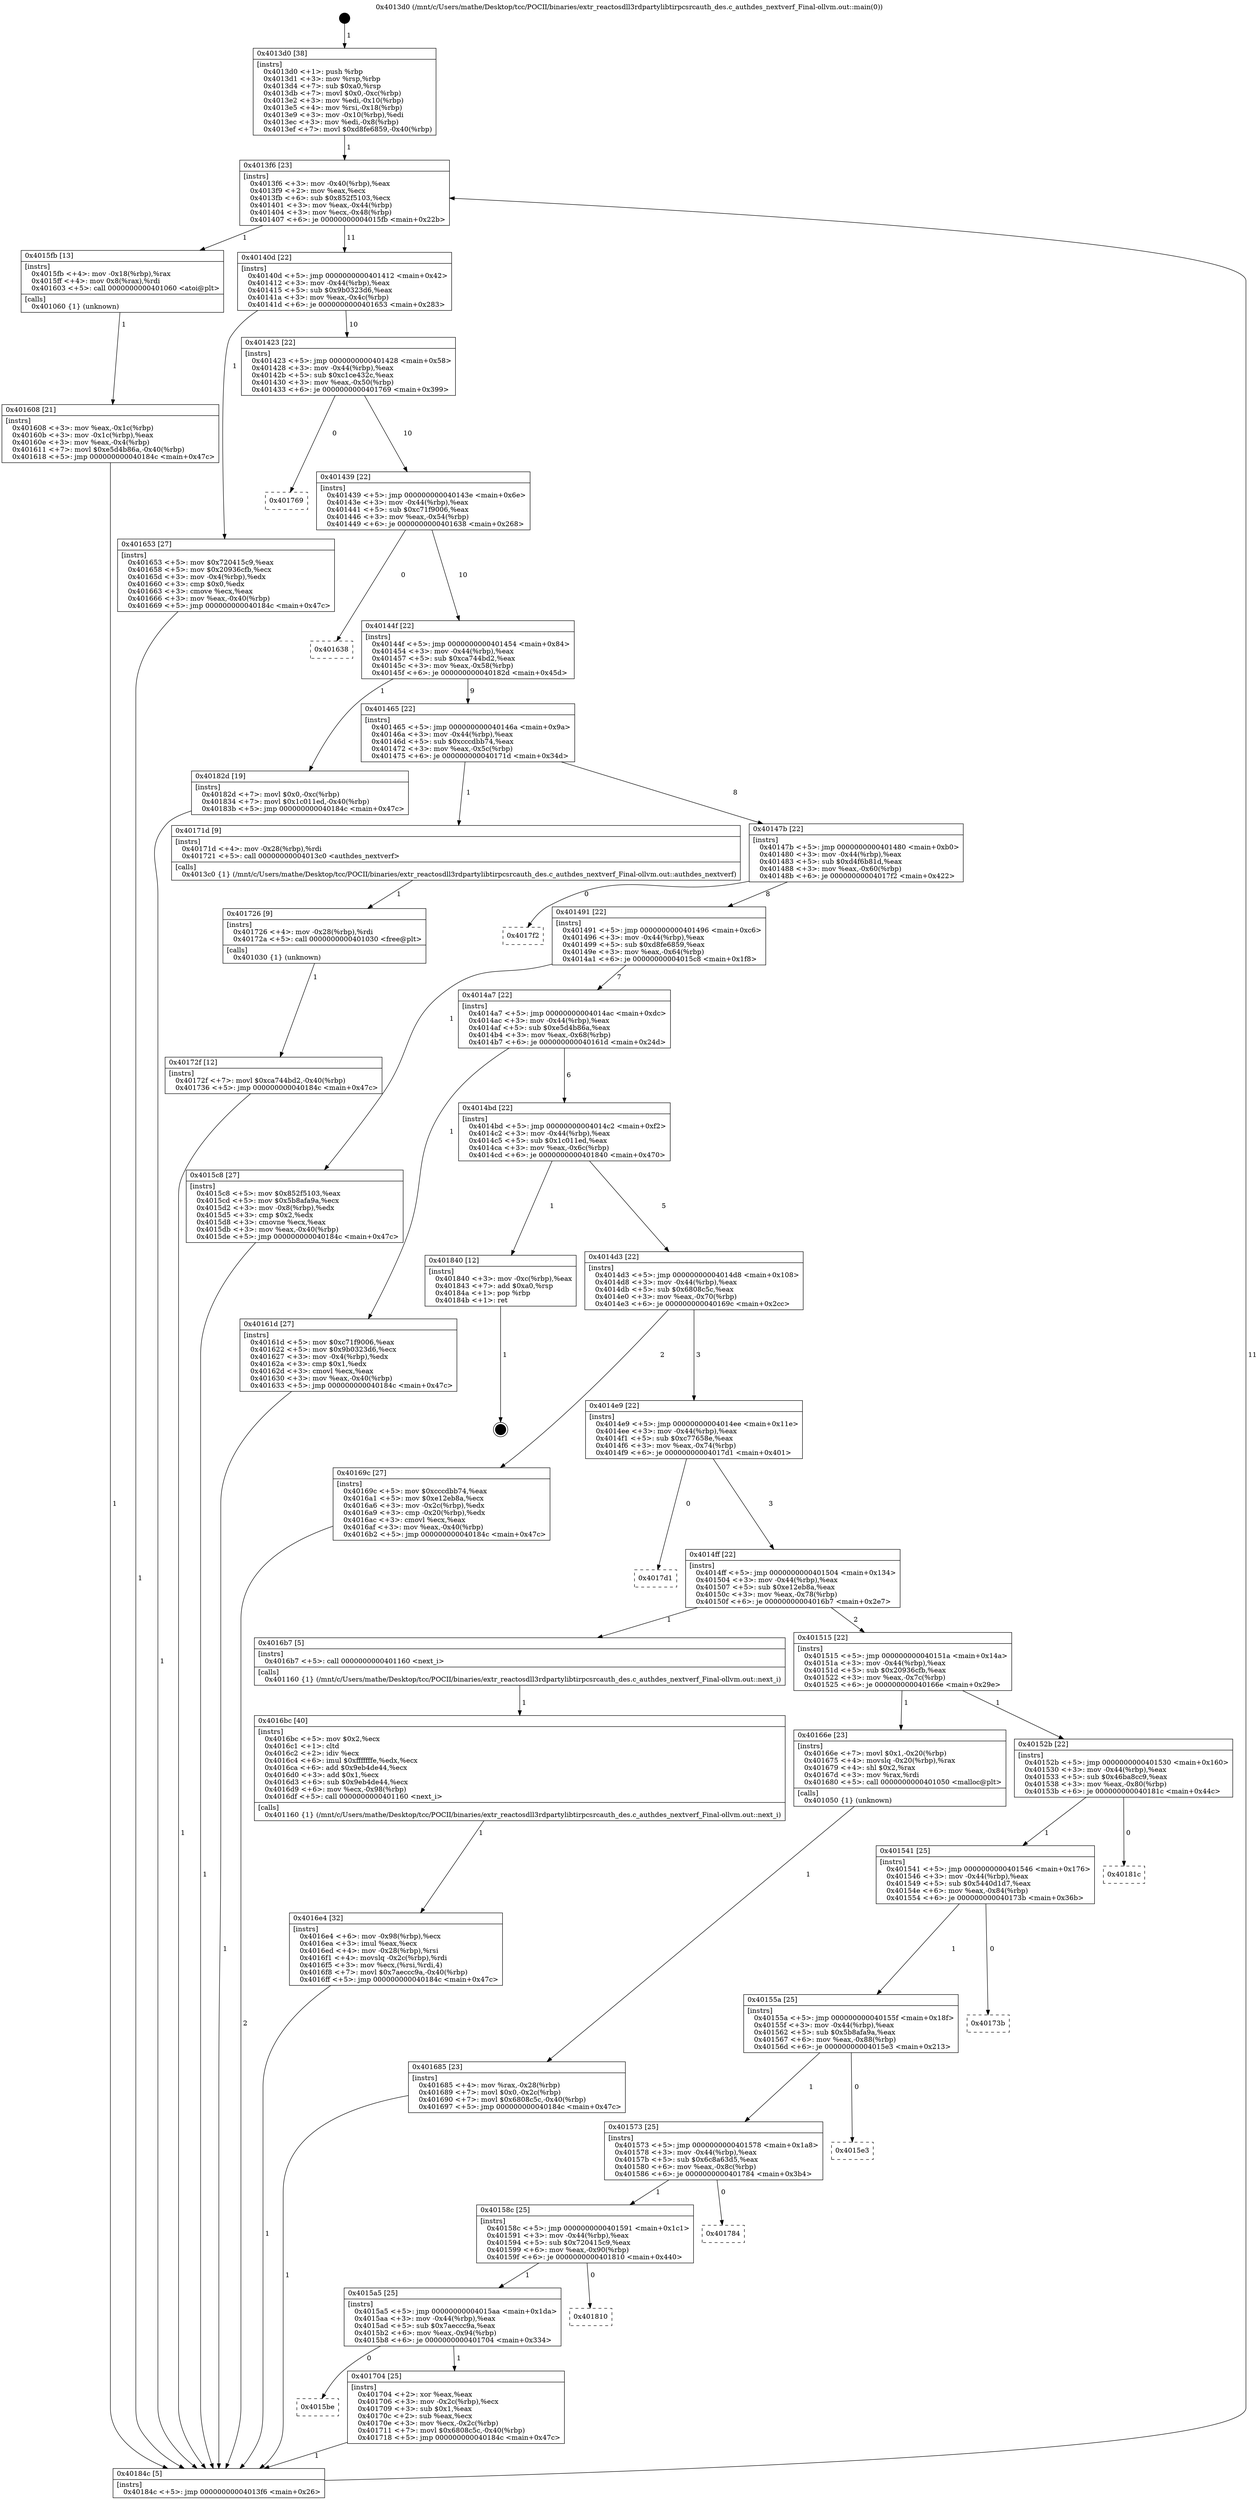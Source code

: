 digraph "0x4013d0" {
  label = "0x4013d0 (/mnt/c/Users/mathe/Desktop/tcc/POCII/binaries/extr_reactosdll3rdpartylibtirpcsrcauth_des.c_authdes_nextverf_Final-ollvm.out::main(0))"
  labelloc = "t"
  node[shape=record]

  Entry [label="",width=0.3,height=0.3,shape=circle,fillcolor=black,style=filled]
  "0x4013f6" [label="{
     0x4013f6 [23]\l
     | [instrs]\l
     &nbsp;&nbsp;0x4013f6 \<+3\>: mov -0x40(%rbp),%eax\l
     &nbsp;&nbsp;0x4013f9 \<+2\>: mov %eax,%ecx\l
     &nbsp;&nbsp;0x4013fb \<+6\>: sub $0x852f5103,%ecx\l
     &nbsp;&nbsp;0x401401 \<+3\>: mov %eax,-0x44(%rbp)\l
     &nbsp;&nbsp;0x401404 \<+3\>: mov %ecx,-0x48(%rbp)\l
     &nbsp;&nbsp;0x401407 \<+6\>: je 00000000004015fb \<main+0x22b\>\l
  }"]
  "0x4015fb" [label="{
     0x4015fb [13]\l
     | [instrs]\l
     &nbsp;&nbsp;0x4015fb \<+4\>: mov -0x18(%rbp),%rax\l
     &nbsp;&nbsp;0x4015ff \<+4\>: mov 0x8(%rax),%rdi\l
     &nbsp;&nbsp;0x401603 \<+5\>: call 0000000000401060 \<atoi@plt\>\l
     | [calls]\l
     &nbsp;&nbsp;0x401060 \{1\} (unknown)\l
  }"]
  "0x40140d" [label="{
     0x40140d [22]\l
     | [instrs]\l
     &nbsp;&nbsp;0x40140d \<+5\>: jmp 0000000000401412 \<main+0x42\>\l
     &nbsp;&nbsp;0x401412 \<+3\>: mov -0x44(%rbp),%eax\l
     &nbsp;&nbsp;0x401415 \<+5\>: sub $0x9b0323d6,%eax\l
     &nbsp;&nbsp;0x40141a \<+3\>: mov %eax,-0x4c(%rbp)\l
     &nbsp;&nbsp;0x40141d \<+6\>: je 0000000000401653 \<main+0x283\>\l
  }"]
  Exit [label="",width=0.3,height=0.3,shape=circle,fillcolor=black,style=filled,peripheries=2]
  "0x401653" [label="{
     0x401653 [27]\l
     | [instrs]\l
     &nbsp;&nbsp;0x401653 \<+5\>: mov $0x720415c9,%eax\l
     &nbsp;&nbsp;0x401658 \<+5\>: mov $0x20936cfb,%ecx\l
     &nbsp;&nbsp;0x40165d \<+3\>: mov -0x4(%rbp),%edx\l
     &nbsp;&nbsp;0x401660 \<+3\>: cmp $0x0,%edx\l
     &nbsp;&nbsp;0x401663 \<+3\>: cmove %ecx,%eax\l
     &nbsp;&nbsp;0x401666 \<+3\>: mov %eax,-0x40(%rbp)\l
     &nbsp;&nbsp;0x401669 \<+5\>: jmp 000000000040184c \<main+0x47c\>\l
  }"]
  "0x401423" [label="{
     0x401423 [22]\l
     | [instrs]\l
     &nbsp;&nbsp;0x401423 \<+5\>: jmp 0000000000401428 \<main+0x58\>\l
     &nbsp;&nbsp;0x401428 \<+3\>: mov -0x44(%rbp),%eax\l
     &nbsp;&nbsp;0x40142b \<+5\>: sub $0xc1ce432c,%eax\l
     &nbsp;&nbsp;0x401430 \<+3\>: mov %eax,-0x50(%rbp)\l
     &nbsp;&nbsp;0x401433 \<+6\>: je 0000000000401769 \<main+0x399\>\l
  }"]
  "0x40172f" [label="{
     0x40172f [12]\l
     | [instrs]\l
     &nbsp;&nbsp;0x40172f \<+7\>: movl $0xca744bd2,-0x40(%rbp)\l
     &nbsp;&nbsp;0x401736 \<+5\>: jmp 000000000040184c \<main+0x47c\>\l
  }"]
  "0x401769" [label="{
     0x401769\l
  }", style=dashed]
  "0x401439" [label="{
     0x401439 [22]\l
     | [instrs]\l
     &nbsp;&nbsp;0x401439 \<+5\>: jmp 000000000040143e \<main+0x6e\>\l
     &nbsp;&nbsp;0x40143e \<+3\>: mov -0x44(%rbp),%eax\l
     &nbsp;&nbsp;0x401441 \<+5\>: sub $0xc71f9006,%eax\l
     &nbsp;&nbsp;0x401446 \<+3\>: mov %eax,-0x54(%rbp)\l
     &nbsp;&nbsp;0x401449 \<+6\>: je 0000000000401638 \<main+0x268\>\l
  }"]
  "0x401726" [label="{
     0x401726 [9]\l
     | [instrs]\l
     &nbsp;&nbsp;0x401726 \<+4\>: mov -0x28(%rbp),%rdi\l
     &nbsp;&nbsp;0x40172a \<+5\>: call 0000000000401030 \<free@plt\>\l
     | [calls]\l
     &nbsp;&nbsp;0x401030 \{1\} (unknown)\l
  }"]
  "0x401638" [label="{
     0x401638\l
  }", style=dashed]
  "0x40144f" [label="{
     0x40144f [22]\l
     | [instrs]\l
     &nbsp;&nbsp;0x40144f \<+5\>: jmp 0000000000401454 \<main+0x84\>\l
     &nbsp;&nbsp;0x401454 \<+3\>: mov -0x44(%rbp),%eax\l
     &nbsp;&nbsp;0x401457 \<+5\>: sub $0xca744bd2,%eax\l
     &nbsp;&nbsp;0x40145c \<+3\>: mov %eax,-0x58(%rbp)\l
     &nbsp;&nbsp;0x40145f \<+6\>: je 000000000040182d \<main+0x45d\>\l
  }"]
  "0x4015be" [label="{
     0x4015be\l
  }", style=dashed]
  "0x40182d" [label="{
     0x40182d [19]\l
     | [instrs]\l
     &nbsp;&nbsp;0x40182d \<+7\>: movl $0x0,-0xc(%rbp)\l
     &nbsp;&nbsp;0x401834 \<+7\>: movl $0x1c011ed,-0x40(%rbp)\l
     &nbsp;&nbsp;0x40183b \<+5\>: jmp 000000000040184c \<main+0x47c\>\l
  }"]
  "0x401465" [label="{
     0x401465 [22]\l
     | [instrs]\l
     &nbsp;&nbsp;0x401465 \<+5\>: jmp 000000000040146a \<main+0x9a\>\l
     &nbsp;&nbsp;0x40146a \<+3\>: mov -0x44(%rbp),%eax\l
     &nbsp;&nbsp;0x40146d \<+5\>: sub $0xcccdbb74,%eax\l
     &nbsp;&nbsp;0x401472 \<+3\>: mov %eax,-0x5c(%rbp)\l
     &nbsp;&nbsp;0x401475 \<+6\>: je 000000000040171d \<main+0x34d\>\l
  }"]
  "0x401704" [label="{
     0x401704 [25]\l
     | [instrs]\l
     &nbsp;&nbsp;0x401704 \<+2\>: xor %eax,%eax\l
     &nbsp;&nbsp;0x401706 \<+3\>: mov -0x2c(%rbp),%ecx\l
     &nbsp;&nbsp;0x401709 \<+3\>: sub $0x1,%eax\l
     &nbsp;&nbsp;0x40170c \<+2\>: sub %eax,%ecx\l
     &nbsp;&nbsp;0x40170e \<+3\>: mov %ecx,-0x2c(%rbp)\l
     &nbsp;&nbsp;0x401711 \<+7\>: movl $0x6808c5c,-0x40(%rbp)\l
     &nbsp;&nbsp;0x401718 \<+5\>: jmp 000000000040184c \<main+0x47c\>\l
  }"]
  "0x40171d" [label="{
     0x40171d [9]\l
     | [instrs]\l
     &nbsp;&nbsp;0x40171d \<+4\>: mov -0x28(%rbp),%rdi\l
     &nbsp;&nbsp;0x401721 \<+5\>: call 00000000004013c0 \<authdes_nextverf\>\l
     | [calls]\l
     &nbsp;&nbsp;0x4013c0 \{1\} (/mnt/c/Users/mathe/Desktop/tcc/POCII/binaries/extr_reactosdll3rdpartylibtirpcsrcauth_des.c_authdes_nextverf_Final-ollvm.out::authdes_nextverf)\l
  }"]
  "0x40147b" [label="{
     0x40147b [22]\l
     | [instrs]\l
     &nbsp;&nbsp;0x40147b \<+5\>: jmp 0000000000401480 \<main+0xb0\>\l
     &nbsp;&nbsp;0x401480 \<+3\>: mov -0x44(%rbp),%eax\l
     &nbsp;&nbsp;0x401483 \<+5\>: sub $0xd4f6b81d,%eax\l
     &nbsp;&nbsp;0x401488 \<+3\>: mov %eax,-0x60(%rbp)\l
     &nbsp;&nbsp;0x40148b \<+6\>: je 00000000004017f2 \<main+0x422\>\l
  }"]
  "0x4015a5" [label="{
     0x4015a5 [25]\l
     | [instrs]\l
     &nbsp;&nbsp;0x4015a5 \<+5\>: jmp 00000000004015aa \<main+0x1da\>\l
     &nbsp;&nbsp;0x4015aa \<+3\>: mov -0x44(%rbp),%eax\l
     &nbsp;&nbsp;0x4015ad \<+5\>: sub $0x7aeccc9a,%eax\l
     &nbsp;&nbsp;0x4015b2 \<+6\>: mov %eax,-0x94(%rbp)\l
     &nbsp;&nbsp;0x4015b8 \<+6\>: je 0000000000401704 \<main+0x334\>\l
  }"]
  "0x4017f2" [label="{
     0x4017f2\l
  }", style=dashed]
  "0x401491" [label="{
     0x401491 [22]\l
     | [instrs]\l
     &nbsp;&nbsp;0x401491 \<+5\>: jmp 0000000000401496 \<main+0xc6\>\l
     &nbsp;&nbsp;0x401496 \<+3\>: mov -0x44(%rbp),%eax\l
     &nbsp;&nbsp;0x401499 \<+5\>: sub $0xd8fe6859,%eax\l
     &nbsp;&nbsp;0x40149e \<+3\>: mov %eax,-0x64(%rbp)\l
     &nbsp;&nbsp;0x4014a1 \<+6\>: je 00000000004015c8 \<main+0x1f8\>\l
  }"]
  "0x401810" [label="{
     0x401810\l
  }", style=dashed]
  "0x4015c8" [label="{
     0x4015c8 [27]\l
     | [instrs]\l
     &nbsp;&nbsp;0x4015c8 \<+5\>: mov $0x852f5103,%eax\l
     &nbsp;&nbsp;0x4015cd \<+5\>: mov $0x5b8afa9a,%ecx\l
     &nbsp;&nbsp;0x4015d2 \<+3\>: mov -0x8(%rbp),%edx\l
     &nbsp;&nbsp;0x4015d5 \<+3\>: cmp $0x2,%edx\l
     &nbsp;&nbsp;0x4015d8 \<+3\>: cmovne %ecx,%eax\l
     &nbsp;&nbsp;0x4015db \<+3\>: mov %eax,-0x40(%rbp)\l
     &nbsp;&nbsp;0x4015de \<+5\>: jmp 000000000040184c \<main+0x47c\>\l
  }"]
  "0x4014a7" [label="{
     0x4014a7 [22]\l
     | [instrs]\l
     &nbsp;&nbsp;0x4014a7 \<+5\>: jmp 00000000004014ac \<main+0xdc\>\l
     &nbsp;&nbsp;0x4014ac \<+3\>: mov -0x44(%rbp),%eax\l
     &nbsp;&nbsp;0x4014af \<+5\>: sub $0xe5d4b86a,%eax\l
     &nbsp;&nbsp;0x4014b4 \<+3\>: mov %eax,-0x68(%rbp)\l
     &nbsp;&nbsp;0x4014b7 \<+6\>: je 000000000040161d \<main+0x24d\>\l
  }"]
  "0x40184c" [label="{
     0x40184c [5]\l
     | [instrs]\l
     &nbsp;&nbsp;0x40184c \<+5\>: jmp 00000000004013f6 \<main+0x26\>\l
  }"]
  "0x4013d0" [label="{
     0x4013d0 [38]\l
     | [instrs]\l
     &nbsp;&nbsp;0x4013d0 \<+1\>: push %rbp\l
     &nbsp;&nbsp;0x4013d1 \<+3\>: mov %rsp,%rbp\l
     &nbsp;&nbsp;0x4013d4 \<+7\>: sub $0xa0,%rsp\l
     &nbsp;&nbsp;0x4013db \<+7\>: movl $0x0,-0xc(%rbp)\l
     &nbsp;&nbsp;0x4013e2 \<+3\>: mov %edi,-0x10(%rbp)\l
     &nbsp;&nbsp;0x4013e5 \<+4\>: mov %rsi,-0x18(%rbp)\l
     &nbsp;&nbsp;0x4013e9 \<+3\>: mov -0x10(%rbp),%edi\l
     &nbsp;&nbsp;0x4013ec \<+3\>: mov %edi,-0x8(%rbp)\l
     &nbsp;&nbsp;0x4013ef \<+7\>: movl $0xd8fe6859,-0x40(%rbp)\l
  }"]
  "0x401608" [label="{
     0x401608 [21]\l
     | [instrs]\l
     &nbsp;&nbsp;0x401608 \<+3\>: mov %eax,-0x1c(%rbp)\l
     &nbsp;&nbsp;0x40160b \<+3\>: mov -0x1c(%rbp),%eax\l
     &nbsp;&nbsp;0x40160e \<+3\>: mov %eax,-0x4(%rbp)\l
     &nbsp;&nbsp;0x401611 \<+7\>: movl $0xe5d4b86a,-0x40(%rbp)\l
     &nbsp;&nbsp;0x401618 \<+5\>: jmp 000000000040184c \<main+0x47c\>\l
  }"]
  "0x40158c" [label="{
     0x40158c [25]\l
     | [instrs]\l
     &nbsp;&nbsp;0x40158c \<+5\>: jmp 0000000000401591 \<main+0x1c1\>\l
     &nbsp;&nbsp;0x401591 \<+3\>: mov -0x44(%rbp),%eax\l
     &nbsp;&nbsp;0x401594 \<+5\>: sub $0x720415c9,%eax\l
     &nbsp;&nbsp;0x401599 \<+6\>: mov %eax,-0x90(%rbp)\l
     &nbsp;&nbsp;0x40159f \<+6\>: je 0000000000401810 \<main+0x440\>\l
  }"]
  "0x40161d" [label="{
     0x40161d [27]\l
     | [instrs]\l
     &nbsp;&nbsp;0x40161d \<+5\>: mov $0xc71f9006,%eax\l
     &nbsp;&nbsp;0x401622 \<+5\>: mov $0x9b0323d6,%ecx\l
     &nbsp;&nbsp;0x401627 \<+3\>: mov -0x4(%rbp),%edx\l
     &nbsp;&nbsp;0x40162a \<+3\>: cmp $0x1,%edx\l
     &nbsp;&nbsp;0x40162d \<+3\>: cmovl %ecx,%eax\l
     &nbsp;&nbsp;0x401630 \<+3\>: mov %eax,-0x40(%rbp)\l
     &nbsp;&nbsp;0x401633 \<+5\>: jmp 000000000040184c \<main+0x47c\>\l
  }"]
  "0x4014bd" [label="{
     0x4014bd [22]\l
     | [instrs]\l
     &nbsp;&nbsp;0x4014bd \<+5\>: jmp 00000000004014c2 \<main+0xf2\>\l
     &nbsp;&nbsp;0x4014c2 \<+3\>: mov -0x44(%rbp),%eax\l
     &nbsp;&nbsp;0x4014c5 \<+5\>: sub $0x1c011ed,%eax\l
     &nbsp;&nbsp;0x4014ca \<+3\>: mov %eax,-0x6c(%rbp)\l
     &nbsp;&nbsp;0x4014cd \<+6\>: je 0000000000401840 \<main+0x470\>\l
  }"]
  "0x401784" [label="{
     0x401784\l
  }", style=dashed]
  "0x401840" [label="{
     0x401840 [12]\l
     | [instrs]\l
     &nbsp;&nbsp;0x401840 \<+3\>: mov -0xc(%rbp),%eax\l
     &nbsp;&nbsp;0x401843 \<+7\>: add $0xa0,%rsp\l
     &nbsp;&nbsp;0x40184a \<+1\>: pop %rbp\l
     &nbsp;&nbsp;0x40184b \<+1\>: ret\l
  }"]
  "0x4014d3" [label="{
     0x4014d3 [22]\l
     | [instrs]\l
     &nbsp;&nbsp;0x4014d3 \<+5\>: jmp 00000000004014d8 \<main+0x108\>\l
     &nbsp;&nbsp;0x4014d8 \<+3\>: mov -0x44(%rbp),%eax\l
     &nbsp;&nbsp;0x4014db \<+5\>: sub $0x6808c5c,%eax\l
     &nbsp;&nbsp;0x4014e0 \<+3\>: mov %eax,-0x70(%rbp)\l
     &nbsp;&nbsp;0x4014e3 \<+6\>: je 000000000040169c \<main+0x2cc\>\l
  }"]
  "0x401573" [label="{
     0x401573 [25]\l
     | [instrs]\l
     &nbsp;&nbsp;0x401573 \<+5\>: jmp 0000000000401578 \<main+0x1a8\>\l
     &nbsp;&nbsp;0x401578 \<+3\>: mov -0x44(%rbp),%eax\l
     &nbsp;&nbsp;0x40157b \<+5\>: sub $0x6c8a63d5,%eax\l
     &nbsp;&nbsp;0x401580 \<+6\>: mov %eax,-0x8c(%rbp)\l
     &nbsp;&nbsp;0x401586 \<+6\>: je 0000000000401784 \<main+0x3b4\>\l
  }"]
  "0x40169c" [label="{
     0x40169c [27]\l
     | [instrs]\l
     &nbsp;&nbsp;0x40169c \<+5\>: mov $0xcccdbb74,%eax\l
     &nbsp;&nbsp;0x4016a1 \<+5\>: mov $0xe12eb8a,%ecx\l
     &nbsp;&nbsp;0x4016a6 \<+3\>: mov -0x2c(%rbp),%edx\l
     &nbsp;&nbsp;0x4016a9 \<+3\>: cmp -0x20(%rbp),%edx\l
     &nbsp;&nbsp;0x4016ac \<+3\>: cmovl %ecx,%eax\l
     &nbsp;&nbsp;0x4016af \<+3\>: mov %eax,-0x40(%rbp)\l
     &nbsp;&nbsp;0x4016b2 \<+5\>: jmp 000000000040184c \<main+0x47c\>\l
  }"]
  "0x4014e9" [label="{
     0x4014e9 [22]\l
     | [instrs]\l
     &nbsp;&nbsp;0x4014e9 \<+5\>: jmp 00000000004014ee \<main+0x11e\>\l
     &nbsp;&nbsp;0x4014ee \<+3\>: mov -0x44(%rbp),%eax\l
     &nbsp;&nbsp;0x4014f1 \<+5\>: sub $0xc77658e,%eax\l
     &nbsp;&nbsp;0x4014f6 \<+3\>: mov %eax,-0x74(%rbp)\l
     &nbsp;&nbsp;0x4014f9 \<+6\>: je 00000000004017d1 \<main+0x401\>\l
  }"]
  "0x4015e3" [label="{
     0x4015e3\l
  }", style=dashed]
  "0x4017d1" [label="{
     0x4017d1\l
  }", style=dashed]
  "0x4014ff" [label="{
     0x4014ff [22]\l
     | [instrs]\l
     &nbsp;&nbsp;0x4014ff \<+5\>: jmp 0000000000401504 \<main+0x134\>\l
     &nbsp;&nbsp;0x401504 \<+3\>: mov -0x44(%rbp),%eax\l
     &nbsp;&nbsp;0x401507 \<+5\>: sub $0xe12eb8a,%eax\l
     &nbsp;&nbsp;0x40150c \<+3\>: mov %eax,-0x78(%rbp)\l
     &nbsp;&nbsp;0x40150f \<+6\>: je 00000000004016b7 \<main+0x2e7\>\l
  }"]
  "0x40155a" [label="{
     0x40155a [25]\l
     | [instrs]\l
     &nbsp;&nbsp;0x40155a \<+5\>: jmp 000000000040155f \<main+0x18f\>\l
     &nbsp;&nbsp;0x40155f \<+3\>: mov -0x44(%rbp),%eax\l
     &nbsp;&nbsp;0x401562 \<+5\>: sub $0x5b8afa9a,%eax\l
     &nbsp;&nbsp;0x401567 \<+6\>: mov %eax,-0x88(%rbp)\l
     &nbsp;&nbsp;0x40156d \<+6\>: je 00000000004015e3 \<main+0x213\>\l
  }"]
  "0x4016b7" [label="{
     0x4016b7 [5]\l
     | [instrs]\l
     &nbsp;&nbsp;0x4016b7 \<+5\>: call 0000000000401160 \<next_i\>\l
     | [calls]\l
     &nbsp;&nbsp;0x401160 \{1\} (/mnt/c/Users/mathe/Desktop/tcc/POCII/binaries/extr_reactosdll3rdpartylibtirpcsrcauth_des.c_authdes_nextverf_Final-ollvm.out::next_i)\l
  }"]
  "0x401515" [label="{
     0x401515 [22]\l
     | [instrs]\l
     &nbsp;&nbsp;0x401515 \<+5\>: jmp 000000000040151a \<main+0x14a\>\l
     &nbsp;&nbsp;0x40151a \<+3\>: mov -0x44(%rbp),%eax\l
     &nbsp;&nbsp;0x40151d \<+5\>: sub $0x20936cfb,%eax\l
     &nbsp;&nbsp;0x401522 \<+3\>: mov %eax,-0x7c(%rbp)\l
     &nbsp;&nbsp;0x401525 \<+6\>: je 000000000040166e \<main+0x29e\>\l
  }"]
  "0x40173b" [label="{
     0x40173b\l
  }", style=dashed]
  "0x40166e" [label="{
     0x40166e [23]\l
     | [instrs]\l
     &nbsp;&nbsp;0x40166e \<+7\>: movl $0x1,-0x20(%rbp)\l
     &nbsp;&nbsp;0x401675 \<+4\>: movslq -0x20(%rbp),%rax\l
     &nbsp;&nbsp;0x401679 \<+4\>: shl $0x2,%rax\l
     &nbsp;&nbsp;0x40167d \<+3\>: mov %rax,%rdi\l
     &nbsp;&nbsp;0x401680 \<+5\>: call 0000000000401050 \<malloc@plt\>\l
     | [calls]\l
     &nbsp;&nbsp;0x401050 \{1\} (unknown)\l
  }"]
  "0x40152b" [label="{
     0x40152b [22]\l
     | [instrs]\l
     &nbsp;&nbsp;0x40152b \<+5\>: jmp 0000000000401530 \<main+0x160\>\l
     &nbsp;&nbsp;0x401530 \<+3\>: mov -0x44(%rbp),%eax\l
     &nbsp;&nbsp;0x401533 \<+5\>: sub $0x46ba8cc9,%eax\l
     &nbsp;&nbsp;0x401538 \<+3\>: mov %eax,-0x80(%rbp)\l
     &nbsp;&nbsp;0x40153b \<+6\>: je 000000000040181c \<main+0x44c\>\l
  }"]
  "0x401685" [label="{
     0x401685 [23]\l
     | [instrs]\l
     &nbsp;&nbsp;0x401685 \<+4\>: mov %rax,-0x28(%rbp)\l
     &nbsp;&nbsp;0x401689 \<+7\>: movl $0x0,-0x2c(%rbp)\l
     &nbsp;&nbsp;0x401690 \<+7\>: movl $0x6808c5c,-0x40(%rbp)\l
     &nbsp;&nbsp;0x401697 \<+5\>: jmp 000000000040184c \<main+0x47c\>\l
  }"]
  "0x4016bc" [label="{
     0x4016bc [40]\l
     | [instrs]\l
     &nbsp;&nbsp;0x4016bc \<+5\>: mov $0x2,%ecx\l
     &nbsp;&nbsp;0x4016c1 \<+1\>: cltd\l
     &nbsp;&nbsp;0x4016c2 \<+2\>: idiv %ecx\l
     &nbsp;&nbsp;0x4016c4 \<+6\>: imul $0xfffffffe,%edx,%ecx\l
     &nbsp;&nbsp;0x4016ca \<+6\>: add $0x9eb4de44,%ecx\l
     &nbsp;&nbsp;0x4016d0 \<+3\>: add $0x1,%ecx\l
     &nbsp;&nbsp;0x4016d3 \<+6\>: sub $0x9eb4de44,%ecx\l
     &nbsp;&nbsp;0x4016d9 \<+6\>: mov %ecx,-0x98(%rbp)\l
     &nbsp;&nbsp;0x4016df \<+5\>: call 0000000000401160 \<next_i\>\l
     | [calls]\l
     &nbsp;&nbsp;0x401160 \{1\} (/mnt/c/Users/mathe/Desktop/tcc/POCII/binaries/extr_reactosdll3rdpartylibtirpcsrcauth_des.c_authdes_nextverf_Final-ollvm.out::next_i)\l
  }"]
  "0x4016e4" [label="{
     0x4016e4 [32]\l
     | [instrs]\l
     &nbsp;&nbsp;0x4016e4 \<+6\>: mov -0x98(%rbp),%ecx\l
     &nbsp;&nbsp;0x4016ea \<+3\>: imul %eax,%ecx\l
     &nbsp;&nbsp;0x4016ed \<+4\>: mov -0x28(%rbp),%rsi\l
     &nbsp;&nbsp;0x4016f1 \<+4\>: movslq -0x2c(%rbp),%rdi\l
     &nbsp;&nbsp;0x4016f5 \<+3\>: mov %ecx,(%rsi,%rdi,4)\l
     &nbsp;&nbsp;0x4016f8 \<+7\>: movl $0x7aeccc9a,-0x40(%rbp)\l
     &nbsp;&nbsp;0x4016ff \<+5\>: jmp 000000000040184c \<main+0x47c\>\l
  }"]
  "0x401541" [label="{
     0x401541 [25]\l
     | [instrs]\l
     &nbsp;&nbsp;0x401541 \<+5\>: jmp 0000000000401546 \<main+0x176\>\l
     &nbsp;&nbsp;0x401546 \<+3\>: mov -0x44(%rbp),%eax\l
     &nbsp;&nbsp;0x401549 \<+5\>: sub $0x5440d1d7,%eax\l
     &nbsp;&nbsp;0x40154e \<+6\>: mov %eax,-0x84(%rbp)\l
     &nbsp;&nbsp;0x401554 \<+6\>: je 000000000040173b \<main+0x36b\>\l
  }"]
  "0x40181c" [label="{
     0x40181c\l
  }", style=dashed]
  Entry -> "0x4013d0" [label=" 1"]
  "0x4013f6" -> "0x4015fb" [label=" 1"]
  "0x4013f6" -> "0x40140d" [label=" 11"]
  "0x401840" -> Exit [label=" 1"]
  "0x40140d" -> "0x401653" [label=" 1"]
  "0x40140d" -> "0x401423" [label=" 10"]
  "0x40182d" -> "0x40184c" [label=" 1"]
  "0x401423" -> "0x401769" [label=" 0"]
  "0x401423" -> "0x401439" [label=" 10"]
  "0x40172f" -> "0x40184c" [label=" 1"]
  "0x401439" -> "0x401638" [label=" 0"]
  "0x401439" -> "0x40144f" [label=" 10"]
  "0x401726" -> "0x40172f" [label=" 1"]
  "0x40144f" -> "0x40182d" [label=" 1"]
  "0x40144f" -> "0x401465" [label=" 9"]
  "0x40171d" -> "0x401726" [label=" 1"]
  "0x401465" -> "0x40171d" [label=" 1"]
  "0x401465" -> "0x40147b" [label=" 8"]
  "0x401704" -> "0x40184c" [label=" 1"]
  "0x40147b" -> "0x4017f2" [label=" 0"]
  "0x40147b" -> "0x401491" [label=" 8"]
  "0x4015a5" -> "0x401704" [label=" 1"]
  "0x401491" -> "0x4015c8" [label=" 1"]
  "0x401491" -> "0x4014a7" [label=" 7"]
  "0x4015c8" -> "0x40184c" [label=" 1"]
  "0x4013d0" -> "0x4013f6" [label=" 1"]
  "0x40184c" -> "0x4013f6" [label=" 11"]
  "0x4015fb" -> "0x401608" [label=" 1"]
  "0x401608" -> "0x40184c" [label=" 1"]
  "0x4015a5" -> "0x4015be" [label=" 0"]
  "0x4014a7" -> "0x40161d" [label=" 1"]
  "0x4014a7" -> "0x4014bd" [label=" 6"]
  "0x40161d" -> "0x40184c" [label=" 1"]
  "0x401653" -> "0x40184c" [label=" 1"]
  "0x40158c" -> "0x401810" [label=" 0"]
  "0x4014bd" -> "0x401840" [label=" 1"]
  "0x4014bd" -> "0x4014d3" [label=" 5"]
  "0x40158c" -> "0x4015a5" [label=" 1"]
  "0x4014d3" -> "0x40169c" [label=" 2"]
  "0x4014d3" -> "0x4014e9" [label=" 3"]
  "0x401573" -> "0x401784" [label=" 0"]
  "0x4014e9" -> "0x4017d1" [label=" 0"]
  "0x4014e9" -> "0x4014ff" [label=" 3"]
  "0x401573" -> "0x40158c" [label=" 1"]
  "0x4014ff" -> "0x4016b7" [label=" 1"]
  "0x4014ff" -> "0x401515" [label=" 2"]
  "0x40155a" -> "0x4015e3" [label=" 0"]
  "0x401515" -> "0x40166e" [label=" 1"]
  "0x401515" -> "0x40152b" [label=" 1"]
  "0x40166e" -> "0x401685" [label=" 1"]
  "0x401685" -> "0x40184c" [label=" 1"]
  "0x40169c" -> "0x40184c" [label=" 2"]
  "0x4016b7" -> "0x4016bc" [label=" 1"]
  "0x4016bc" -> "0x4016e4" [label=" 1"]
  "0x4016e4" -> "0x40184c" [label=" 1"]
  "0x40155a" -> "0x401573" [label=" 1"]
  "0x40152b" -> "0x40181c" [label=" 0"]
  "0x40152b" -> "0x401541" [label=" 1"]
  "0x401541" -> "0x40155a" [label=" 1"]
  "0x401541" -> "0x40173b" [label=" 0"]
}
